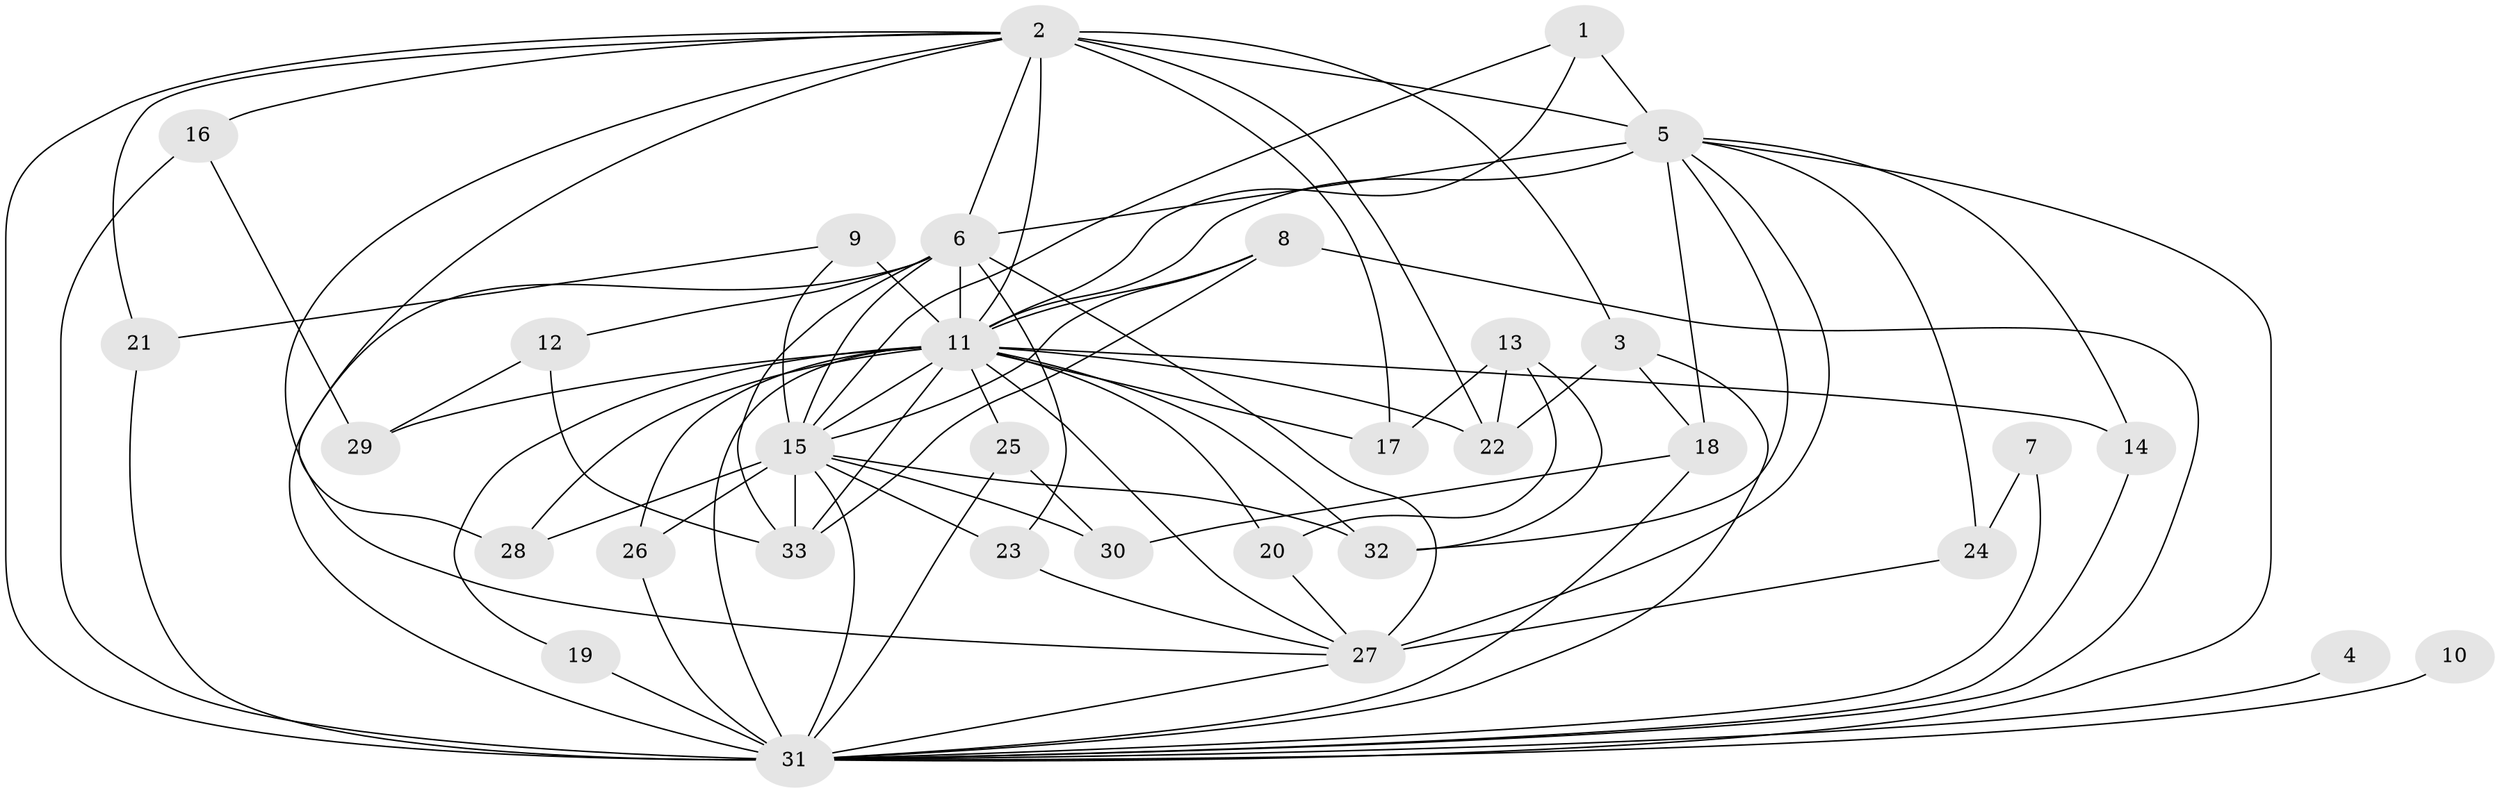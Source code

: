 // original degree distribution, {11: 0.012195121951219513, 20: 0.024390243902439025, 19: 0.012195121951219513, 13: 0.024390243902439025, 14: 0.012195121951219513, 15: 0.012195121951219513, 16: 0.012195121951219513, 17: 0.012195121951219513, 29: 0.012195121951219513, 3: 0.2073170731707317, 5: 0.024390243902439025, 2: 0.4878048780487805, 6: 0.012195121951219513, 4: 0.13414634146341464}
// Generated by graph-tools (version 1.1) at 2025/36/03/04/25 23:36:38]
// undirected, 33 vertices, 84 edges
graph export_dot {
  node [color=gray90,style=filled];
  1;
  2;
  3;
  4;
  5;
  6;
  7;
  8;
  9;
  10;
  11;
  12;
  13;
  14;
  15;
  16;
  17;
  18;
  19;
  20;
  21;
  22;
  23;
  24;
  25;
  26;
  27;
  28;
  29;
  30;
  31;
  32;
  33;
  1 -- 5 [weight=1.0];
  1 -- 11 [weight=1.0];
  1 -- 15 [weight=1.0];
  2 -- 3 [weight=1.0];
  2 -- 5 [weight=4.0];
  2 -- 6 [weight=2.0];
  2 -- 11 [weight=3.0];
  2 -- 16 [weight=2.0];
  2 -- 17 [weight=2.0];
  2 -- 21 [weight=1.0];
  2 -- 22 [weight=2.0];
  2 -- 27 [weight=1.0];
  2 -- 28 [weight=1.0];
  2 -- 31 [weight=1.0];
  3 -- 18 [weight=1.0];
  3 -- 22 [weight=1.0];
  3 -- 31 [weight=1.0];
  4 -- 31 [weight=1.0];
  5 -- 6 [weight=4.0];
  5 -- 11 [weight=6.0];
  5 -- 14 [weight=1.0];
  5 -- 18 [weight=1.0];
  5 -- 24 [weight=2.0];
  5 -- 27 [weight=3.0];
  5 -- 31 [weight=3.0];
  5 -- 32 [weight=1.0];
  6 -- 11 [weight=6.0];
  6 -- 12 [weight=2.0];
  6 -- 15 [weight=1.0];
  6 -- 23 [weight=1.0];
  6 -- 27 [weight=3.0];
  6 -- 31 [weight=2.0];
  6 -- 33 [weight=1.0];
  7 -- 24 [weight=1.0];
  7 -- 31 [weight=1.0];
  8 -- 11 [weight=1.0];
  8 -- 15 [weight=1.0];
  8 -- 31 [weight=1.0];
  8 -- 33 [weight=1.0];
  9 -- 11 [weight=3.0];
  9 -- 15 [weight=1.0];
  9 -- 21 [weight=1.0];
  10 -- 31 [weight=1.0];
  11 -- 14 [weight=2.0];
  11 -- 15 [weight=3.0];
  11 -- 17 [weight=2.0];
  11 -- 19 [weight=1.0];
  11 -- 20 [weight=1.0];
  11 -- 22 [weight=1.0];
  11 -- 25 [weight=1.0];
  11 -- 26 [weight=1.0];
  11 -- 27 [weight=3.0];
  11 -- 28 [weight=2.0];
  11 -- 29 [weight=1.0];
  11 -- 31 [weight=5.0];
  11 -- 32 [weight=1.0];
  11 -- 33 [weight=1.0];
  12 -- 29 [weight=1.0];
  12 -- 33 [weight=1.0];
  13 -- 17 [weight=1.0];
  13 -- 20 [weight=1.0];
  13 -- 22 [weight=1.0];
  13 -- 32 [weight=1.0];
  14 -- 31 [weight=1.0];
  15 -- 23 [weight=1.0];
  15 -- 26 [weight=1.0];
  15 -- 28 [weight=1.0];
  15 -- 30 [weight=1.0];
  15 -- 31 [weight=1.0];
  15 -- 32 [weight=1.0];
  15 -- 33 [weight=1.0];
  16 -- 29 [weight=1.0];
  16 -- 31 [weight=1.0];
  18 -- 30 [weight=1.0];
  18 -- 31 [weight=1.0];
  19 -- 31 [weight=2.0];
  20 -- 27 [weight=2.0];
  21 -- 31 [weight=1.0];
  23 -- 27 [weight=1.0];
  24 -- 27 [weight=2.0];
  25 -- 30 [weight=1.0];
  25 -- 31 [weight=1.0];
  26 -- 31 [weight=1.0];
  27 -- 31 [weight=1.0];
}
